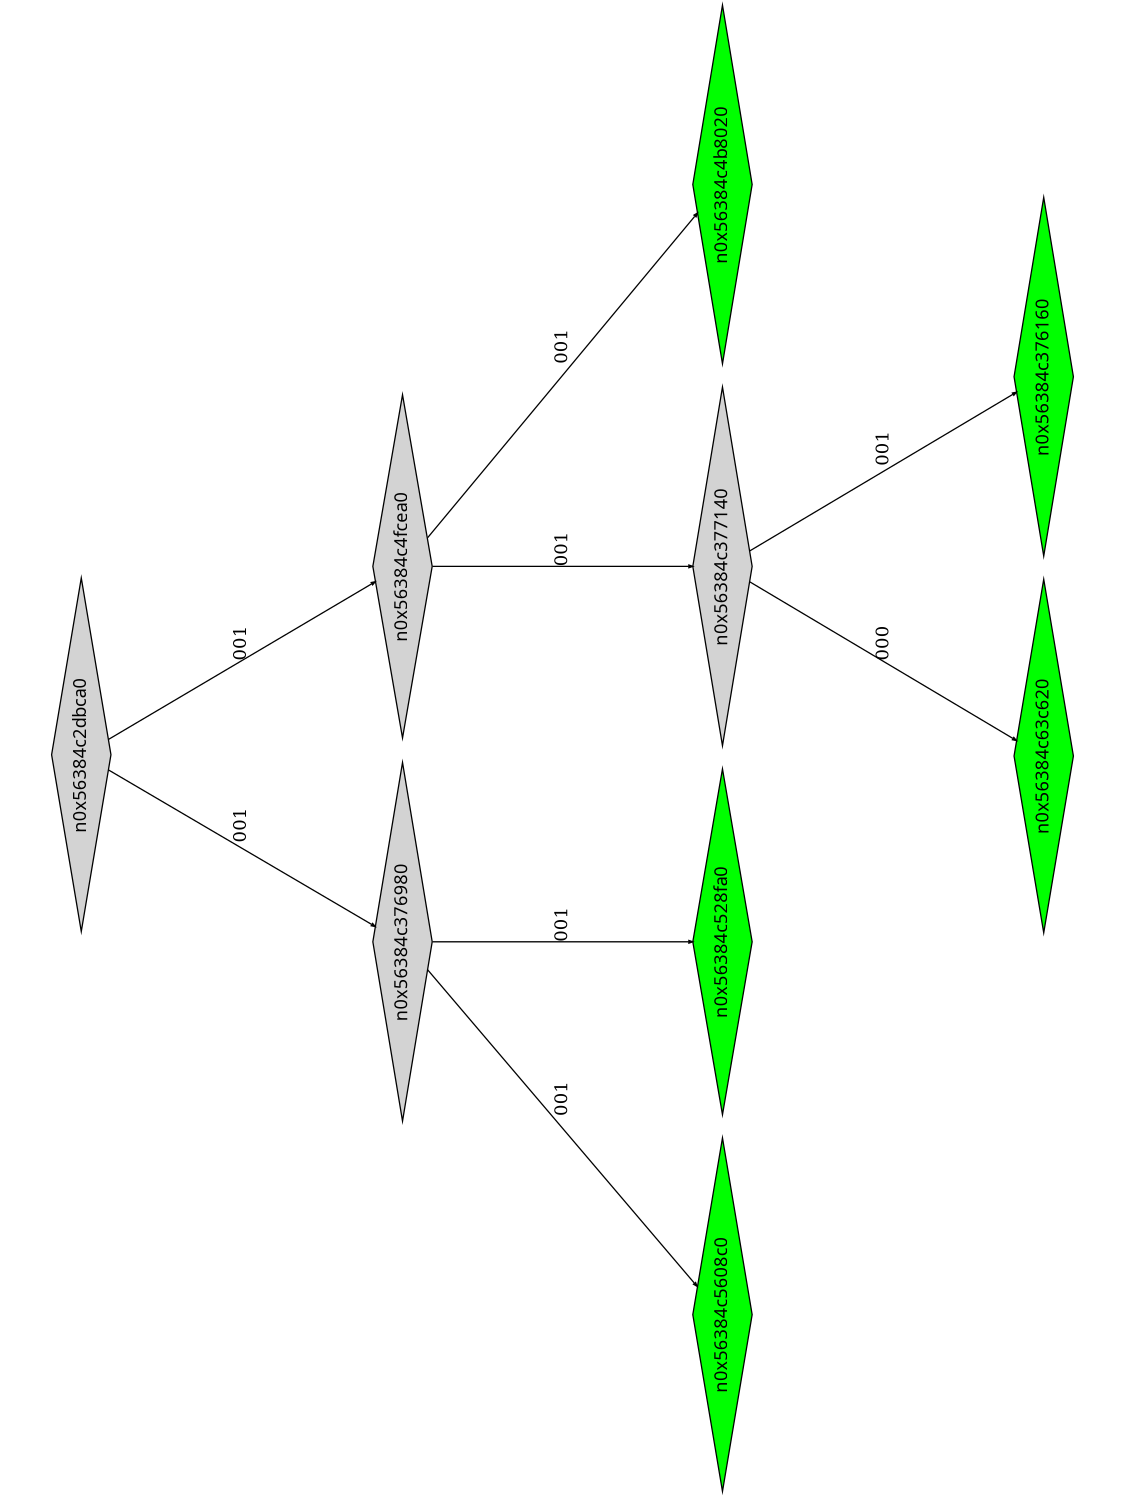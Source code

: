 digraph G {
	size="10,7.5";
	ratio=fill;
	rotate=90;
	center = "true";
	node [style="filled",width=.1,height=.1,fontname="Terminus"]
	edge [arrowsize=.3]
	n0x56384c2dbca0 [shape=diamond];
	n0x56384c2dbca0 -> n0x56384c376980 [label=001];
	n0x56384c2dbca0 -> n0x56384c4fcea0 [label=001];
	n0x56384c4fcea0 [shape=diamond];
	n0x56384c4fcea0 -> n0x56384c377140 [label=001];
	n0x56384c4fcea0 -> n0x56384c4b8020 [label=001];
	n0x56384c4b8020 [shape=diamond,fillcolor=green];
	n0x56384c377140 [shape=diamond];
	n0x56384c377140 -> n0x56384c63c620 [label=000];
	n0x56384c377140 -> n0x56384c376160 [label=001];
	n0x56384c376160 [shape=diamond,fillcolor=green];
	n0x56384c63c620 [shape=diamond,fillcolor=green];
	n0x56384c376980 [shape=diamond];
	n0x56384c376980 -> n0x56384c5608c0 [label=001];
	n0x56384c376980 -> n0x56384c528fa0 [label=001];
	n0x56384c528fa0 [shape=diamond,fillcolor=green];
	n0x56384c5608c0 [shape=diamond,fillcolor=green];
}
